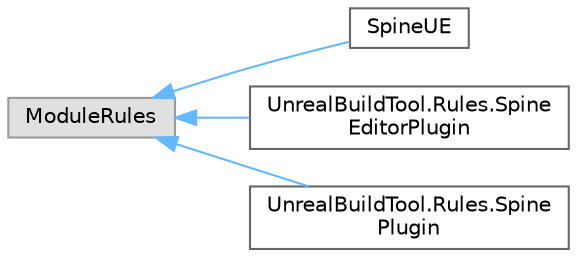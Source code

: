 digraph "类继承关系图"
{
 // LATEX_PDF_SIZE
  bgcolor="transparent";
  edge [fontname=Helvetica,fontsize=10,labelfontname=Helvetica,labelfontsize=10];
  node [fontname=Helvetica,fontsize=10,shape=box,height=0.2,width=0.4];
  rankdir="LR";
  Node0 [id="Node000000",label="ModuleRules",height=0.2,width=0.4,color="grey60", fillcolor="#E0E0E0", style="filled",tooltip=" "];
  Node0 -> Node1 [id="edge5615_Node000000_Node000001",dir="back",color="steelblue1",style="solid",tooltip=" "];
  Node1 [id="Node000001",label="SpineUE",height=0.2,width=0.4,color="grey40", fillcolor="white", style="filled",URL="$class_spine_u_e.html",tooltip=" "];
  Node0 -> Node2 [id="edge5616_Node000000_Node000002",dir="back",color="steelblue1",style="solid",tooltip=" "];
  Node2 [id="Node000002",label="UnrealBuildTool.Rules.Spine\lEditorPlugin",height=0.2,width=0.4,color="grey40", fillcolor="white", style="filled",URL="$class_unreal_build_tool_1_1_rules_1_1_spine_editor_plugin.html",tooltip=" "];
  Node0 -> Node3 [id="edge5617_Node000000_Node000003",dir="back",color="steelblue1",style="solid",tooltip=" "];
  Node3 [id="Node000003",label="UnrealBuildTool.Rules.Spine\lPlugin",height=0.2,width=0.4,color="grey40", fillcolor="white", style="filled",URL="$class_unreal_build_tool_1_1_rules_1_1_spine_plugin.html",tooltip=" "];
}

